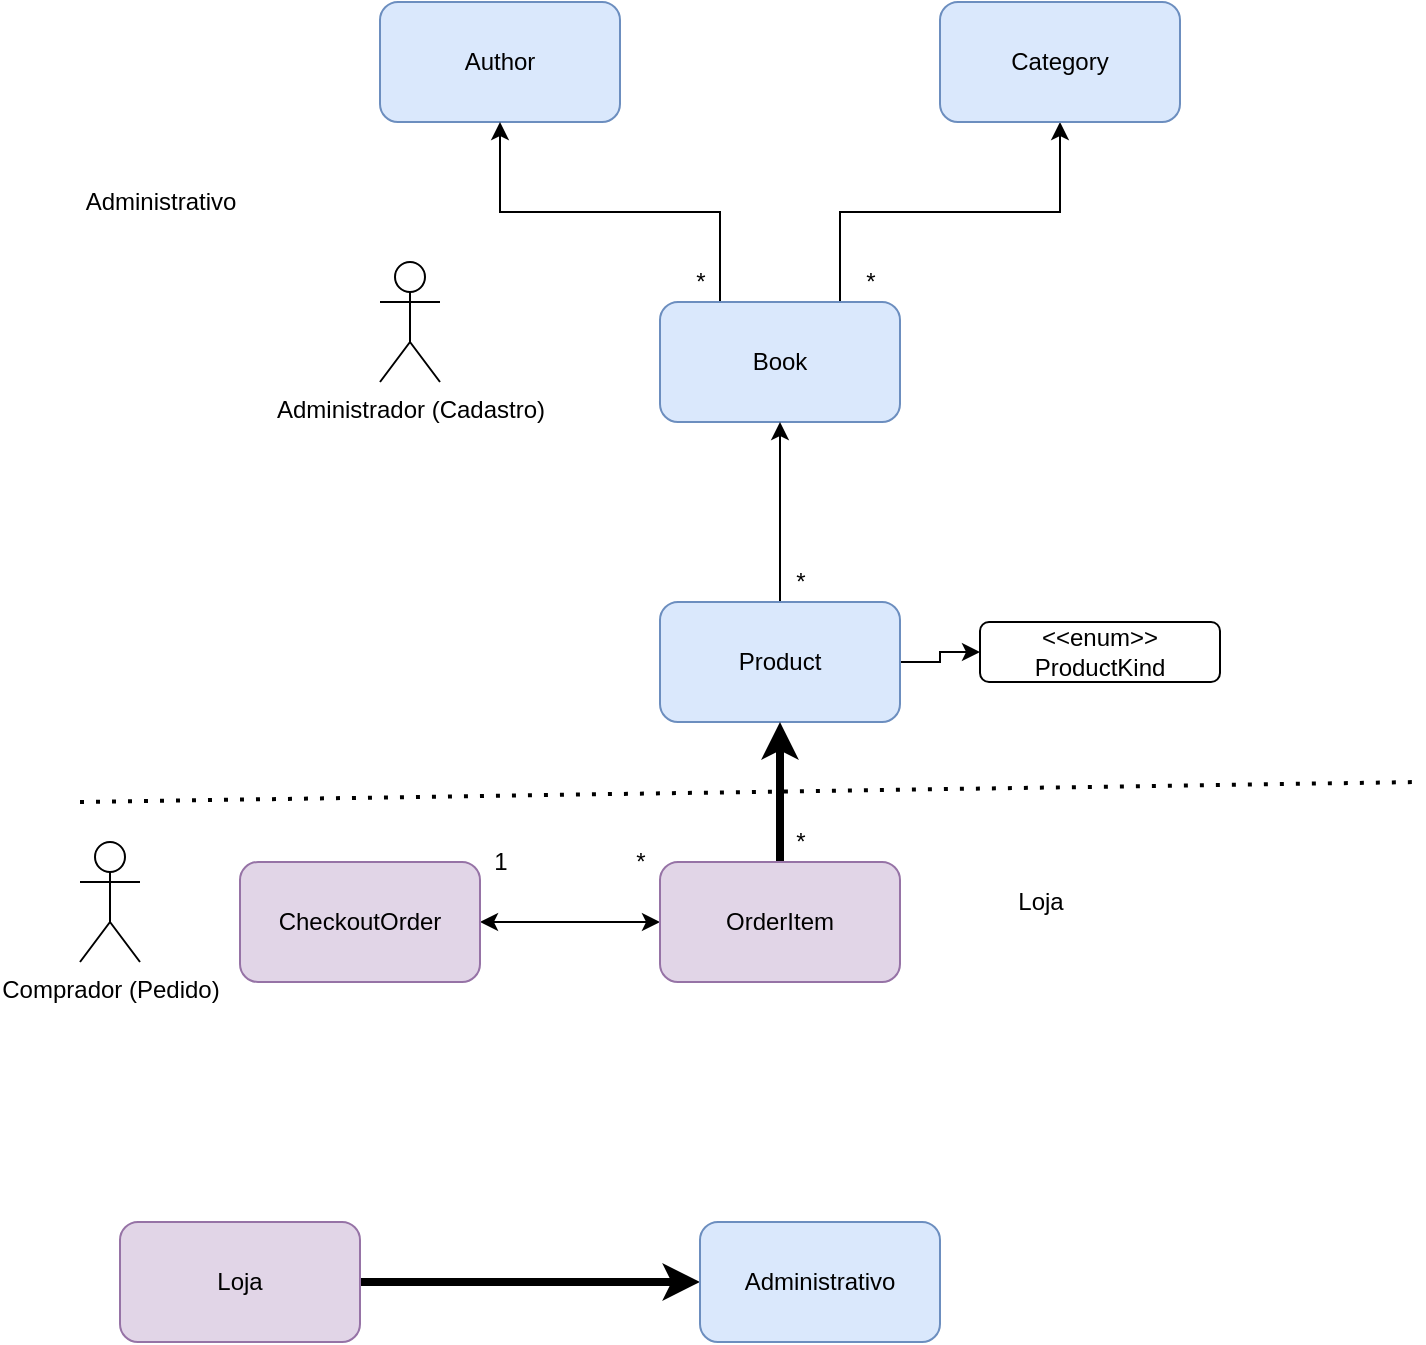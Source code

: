 <mxfile version="13.6.6" type="device"><diagram id="-fLMvCuEv3el_Sa5lIkA" name="Page-1"><mxGraphModel dx="938" dy="504" grid="1" gridSize="10" guides="1" tooltips="1" connect="1" arrows="1" fold="1" page="1" pageScale="1" pageWidth="850" pageHeight="1100" math="0" shadow="0"><root><mxCell id="0"/><mxCell id="1" parent="0"/><mxCell id="uDRAa0LN4xxqwpm3PJ8v-1" value="Author" style="rounded=1;whiteSpace=wrap;html=1;fillColor=#dae8fc;strokeColor=#6c8ebf;" vertex="1" parent="1"><mxGeometry x="190" y="70" width="120" height="60" as="geometry"/></mxCell><mxCell id="uDRAa0LN4xxqwpm3PJ8v-19" style="edgeStyle=orthogonalEdgeStyle;rounded=0;orthogonalLoop=1;jettySize=auto;html=1;exitX=0.75;exitY=0;exitDx=0;exitDy=0;entryX=0.5;entryY=1;entryDx=0;entryDy=0;startArrow=none;startFill=0;" edge="1" parent="1" source="uDRAa0LN4xxqwpm3PJ8v-2" target="uDRAa0LN4xxqwpm3PJ8v-3"><mxGeometry relative="1" as="geometry"/></mxCell><mxCell id="uDRAa0LN4xxqwpm3PJ8v-20" style="edgeStyle=orthogonalEdgeStyle;rounded=0;orthogonalLoop=1;jettySize=auto;html=1;exitX=0.25;exitY=0;exitDx=0;exitDy=0;entryX=0.5;entryY=1;entryDx=0;entryDy=0;startArrow=none;startFill=0;" edge="1" parent="1" source="uDRAa0LN4xxqwpm3PJ8v-2" target="uDRAa0LN4xxqwpm3PJ8v-1"><mxGeometry relative="1" as="geometry"/></mxCell><mxCell id="uDRAa0LN4xxqwpm3PJ8v-2" value="Book" style="rounded=1;whiteSpace=wrap;html=1;fillColor=#dae8fc;strokeColor=#6c8ebf;" vertex="1" parent="1"><mxGeometry x="330" y="220" width="120" height="60" as="geometry"/></mxCell><mxCell id="uDRAa0LN4xxqwpm3PJ8v-3" value="Category" style="rounded=1;whiteSpace=wrap;html=1;fillColor=#dae8fc;strokeColor=#6c8ebf;" vertex="1" parent="1"><mxGeometry x="470" y="70" width="120" height="60" as="geometry"/></mxCell><mxCell id="uDRAa0LN4xxqwpm3PJ8v-15" style="edgeStyle=orthogonalEdgeStyle;rounded=0;orthogonalLoop=1;jettySize=auto;html=1;exitX=1;exitY=0.5;exitDx=0;exitDy=0;entryX=0;entryY=0.5;entryDx=0;entryDy=0;startArrow=none;startFill=0;" edge="1" parent="1" source="uDRAa0LN4xxqwpm3PJ8v-4" target="uDRAa0LN4xxqwpm3PJ8v-5"><mxGeometry relative="1" as="geometry"/></mxCell><mxCell id="uDRAa0LN4xxqwpm3PJ8v-17" style="edgeStyle=orthogonalEdgeStyle;rounded=0;orthogonalLoop=1;jettySize=auto;html=1;exitX=0.5;exitY=0;exitDx=0;exitDy=0;entryX=0.5;entryY=1;entryDx=0;entryDy=0;startArrow=none;startFill=0;" edge="1" parent="1" source="uDRAa0LN4xxqwpm3PJ8v-4" target="uDRAa0LN4xxqwpm3PJ8v-2"><mxGeometry relative="1" as="geometry"/></mxCell><mxCell id="uDRAa0LN4xxqwpm3PJ8v-4" value="Product" style="rounded=1;whiteSpace=wrap;html=1;fillColor=#dae8fc;strokeColor=#6c8ebf;" vertex="1" parent="1"><mxGeometry x="330" y="370" width="120" height="60" as="geometry"/></mxCell><mxCell id="uDRAa0LN4xxqwpm3PJ8v-5" value="&amp;lt;&amp;lt;enum&amp;gt;&amp;gt;&lt;br&gt;ProductKind" style="rounded=1;whiteSpace=wrap;html=1;" vertex="1" parent="1"><mxGeometry x="490" y="380" width="120" height="30" as="geometry"/></mxCell><mxCell id="uDRAa0LN4xxqwpm3PJ8v-11" style="edgeStyle=orthogonalEdgeStyle;rounded=0;orthogonalLoop=1;jettySize=auto;html=1;exitX=1;exitY=0.5;exitDx=0;exitDy=0;entryX=0;entryY=0.5;entryDx=0;entryDy=0;startArrow=classic;startFill=1;" edge="1" parent="1" source="uDRAa0LN4xxqwpm3PJ8v-6" target="uDRAa0LN4xxqwpm3PJ8v-7"><mxGeometry relative="1" as="geometry"/></mxCell><mxCell id="uDRAa0LN4xxqwpm3PJ8v-6" value="CheckoutOrder" style="rounded=1;whiteSpace=wrap;html=1;fillColor=#e1d5e7;strokeColor=#9673a6;" vertex="1" parent="1"><mxGeometry x="120" y="500" width="120" height="60" as="geometry"/></mxCell><mxCell id="uDRAa0LN4xxqwpm3PJ8v-14" style="edgeStyle=orthogonalEdgeStyle;rounded=0;orthogonalLoop=1;jettySize=auto;html=1;exitX=0.5;exitY=0;exitDx=0;exitDy=0;strokeWidth=4;" edge="1" parent="1" source="uDRAa0LN4xxqwpm3PJ8v-7" target="uDRAa0LN4xxqwpm3PJ8v-4"><mxGeometry relative="1" as="geometry"/></mxCell><mxCell id="uDRAa0LN4xxqwpm3PJ8v-7" value="OrderItem" style="rounded=1;whiteSpace=wrap;html=1;fillColor=#e1d5e7;strokeColor=#9673a6;" vertex="1" parent="1"><mxGeometry x="330" y="500" width="120" height="60" as="geometry"/></mxCell><mxCell id="uDRAa0LN4xxqwpm3PJ8v-8" value="Administrador (Cadastro)" style="shape=umlActor;verticalLabelPosition=bottom;verticalAlign=top;html=1;outlineConnect=0;" vertex="1" parent="1"><mxGeometry x="190" y="200" width="30" height="60" as="geometry"/></mxCell><mxCell id="uDRAa0LN4xxqwpm3PJ8v-9" value="Comprador (Pedido)" style="shape=umlActor;verticalLabelPosition=bottom;verticalAlign=top;html=1;outlineConnect=0;" vertex="1" parent="1"><mxGeometry x="40" y="490" width="30" height="60" as="geometry"/></mxCell><mxCell id="uDRAa0LN4xxqwpm3PJ8v-12" value="1" style="text;html=1;align=center;verticalAlign=middle;resizable=0;points=[];autosize=1;" vertex="1" parent="1"><mxGeometry x="240" y="490" width="20" height="20" as="geometry"/></mxCell><mxCell id="uDRAa0LN4xxqwpm3PJ8v-13" value="*" style="text;html=1;align=center;verticalAlign=middle;resizable=0;points=[];autosize=1;" vertex="1" parent="1"><mxGeometry x="310" y="490" width="20" height="20" as="geometry"/></mxCell><mxCell id="uDRAa0LN4xxqwpm3PJ8v-16" value="*" style="text;html=1;align=center;verticalAlign=middle;resizable=0;points=[];autosize=1;" vertex="1" parent="1"><mxGeometry x="390" y="480" width="20" height="20" as="geometry"/></mxCell><mxCell id="uDRAa0LN4xxqwpm3PJ8v-18" value="*" style="text;html=1;align=center;verticalAlign=middle;resizable=0;points=[];autosize=1;" vertex="1" parent="1"><mxGeometry x="390" y="350" width="20" height="20" as="geometry"/></mxCell><mxCell id="uDRAa0LN4xxqwpm3PJ8v-21" value="*" style="text;html=1;align=center;verticalAlign=middle;resizable=0;points=[];autosize=1;" vertex="1" parent="1"><mxGeometry x="340" y="200" width="20" height="20" as="geometry"/></mxCell><mxCell id="uDRAa0LN4xxqwpm3PJ8v-22" value="*" style="text;html=1;align=center;verticalAlign=middle;resizable=0;points=[];autosize=1;" vertex="1" parent="1"><mxGeometry x="425" y="200" width="20" height="20" as="geometry"/></mxCell><mxCell id="uDRAa0LN4xxqwpm3PJ8v-23" value="" style="endArrow=none;dashed=1;html=1;dashPattern=1 3;strokeWidth=2;" edge="1" parent="1"><mxGeometry width="50" height="50" relative="1" as="geometry"><mxPoint x="40" y="470" as="sourcePoint"/><mxPoint x="710" y="460" as="targetPoint"/></mxGeometry></mxCell><mxCell id="uDRAa0LN4xxqwpm3PJ8v-24" value="Loja" style="text;html=1;align=center;verticalAlign=middle;resizable=0;points=[];autosize=1;" vertex="1" parent="1"><mxGeometry x="500" y="510" width="40" height="20" as="geometry"/></mxCell><mxCell id="uDRAa0LN4xxqwpm3PJ8v-25" value="Administrativo" style="text;html=1;align=center;verticalAlign=middle;resizable=0;points=[];autosize=1;" vertex="1" parent="1"><mxGeometry x="35" y="160" width="90" height="20" as="geometry"/></mxCell><mxCell id="uDRAa0LN4xxqwpm3PJ8v-28" style="edgeStyle=orthogonalEdgeStyle;rounded=0;orthogonalLoop=1;jettySize=auto;html=1;exitX=1;exitY=0.5;exitDx=0;exitDy=0;entryX=0;entryY=0.5;entryDx=0;entryDy=0;startArrow=none;startFill=0;strokeWidth=4;" edge="1" parent="1" source="uDRAa0LN4xxqwpm3PJ8v-26" target="uDRAa0LN4xxqwpm3PJ8v-27"><mxGeometry relative="1" as="geometry"/></mxCell><mxCell id="uDRAa0LN4xxqwpm3PJ8v-26" value="Loja" style="rounded=1;whiteSpace=wrap;html=1;fillColor=#e1d5e7;strokeColor=#9673a6;" vertex="1" parent="1"><mxGeometry x="60" y="680" width="120" height="60" as="geometry"/></mxCell><mxCell id="uDRAa0LN4xxqwpm3PJ8v-27" value="Administrativo" style="rounded=1;whiteSpace=wrap;html=1;fillColor=#dae8fc;strokeColor=#6c8ebf;" vertex="1" parent="1"><mxGeometry x="350" y="680" width="120" height="60" as="geometry"/></mxCell></root></mxGraphModel></diagram></mxfile>
